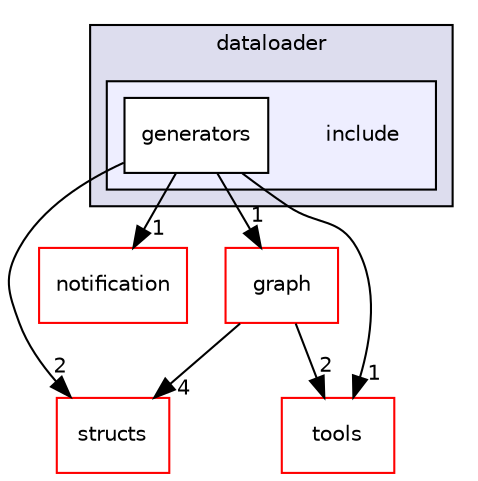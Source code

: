 digraph "include" {
  compound=true
  node [ fontsize="10", fontname="Helvetica"];
  edge [ labelfontsize="10", labelfontname="Helvetica"];
  subgraph clusterdir_01cd01df262b9d391c5521e9294e448f {
    graph [ bgcolor="#ddddee", pencolor="black", label="dataloader" fontname="Helvetica", fontsize="10", URL="dir_01cd01df262b9d391c5521e9294e448f.html"]
  subgraph clusterdir_fc5540f200b36ad7a1c2ade4944ee3a8 {
    graph [ bgcolor="#eeeeff", pencolor="black", label="" URL="dir_fc5540f200b36ad7a1c2ade4944ee3a8.html"];
    dir_fc5540f200b36ad7a1c2ade4944ee3a8 [shape=plaintext label="include"];
    dir_a63991e271bc673ee224b529c587fb1f [shape=box label="generators" color="black" fillcolor="white" style="filled" URL="dir_a63991e271bc673ee224b529c587fb1f.html"];
  }
  }
  dir_639930e6546076602fdb99daad4d48b4 [shape=box label="structs" fillcolor="white" style="filled" color="red" URL="dir_639930e6546076602fdb99daad4d48b4.html"];
  dir_7acf8b7ae8c4ffea2c3526657d8aa9e1 [shape=box label="notification" fillcolor="white" style="filled" color="red" URL="dir_7acf8b7ae8c4ffea2c3526657d8aa9e1.html"];
  dir_4969ff72e1fed5b4b8966b48bec3d706 [shape=box label="graph" fillcolor="white" style="filled" color="red" URL="dir_4969ff72e1fed5b4b8966b48bec3d706.html"];
  dir_f0fdfbf866f75abaaae77c9c053e2c4e [shape=box label="tools" fillcolor="white" style="filled" color="red" URL="dir_f0fdfbf866f75abaaae77c9c053e2c4e.html"];
  dir_a63991e271bc673ee224b529c587fb1f->dir_639930e6546076602fdb99daad4d48b4 [headlabel="2", labeldistance=1.5 headhref="dir_000097_000080.html"];
  dir_a63991e271bc673ee224b529c587fb1f->dir_7acf8b7ae8c4ffea2c3526657d8aa9e1 [headlabel="1", labeldistance=1.5 headhref="dir_000097_000169.html"];
  dir_a63991e271bc673ee224b529c587fb1f->dir_4969ff72e1fed5b4b8966b48bec3d706 [headlabel="1", labeldistance=1.5 headhref="dir_000097_000130.html"];
  dir_a63991e271bc673ee224b529c587fb1f->dir_f0fdfbf866f75abaaae77c9c053e2c4e [headlabel="1", labeldistance=1.5 headhref="dir_000097_000142.html"];
  dir_4969ff72e1fed5b4b8966b48bec3d706->dir_639930e6546076602fdb99daad4d48b4 [headlabel="4", labeldistance=1.5 headhref="dir_000130_000080.html"];
  dir_4969ff72e1fed5b4b8966b48bec3d706->dir_f0fdfbf866f75abaaae77c9c053e2c4e [headlabel="2", labeldistance=1.5 headhref="dir_000130_000142.html"];
}

